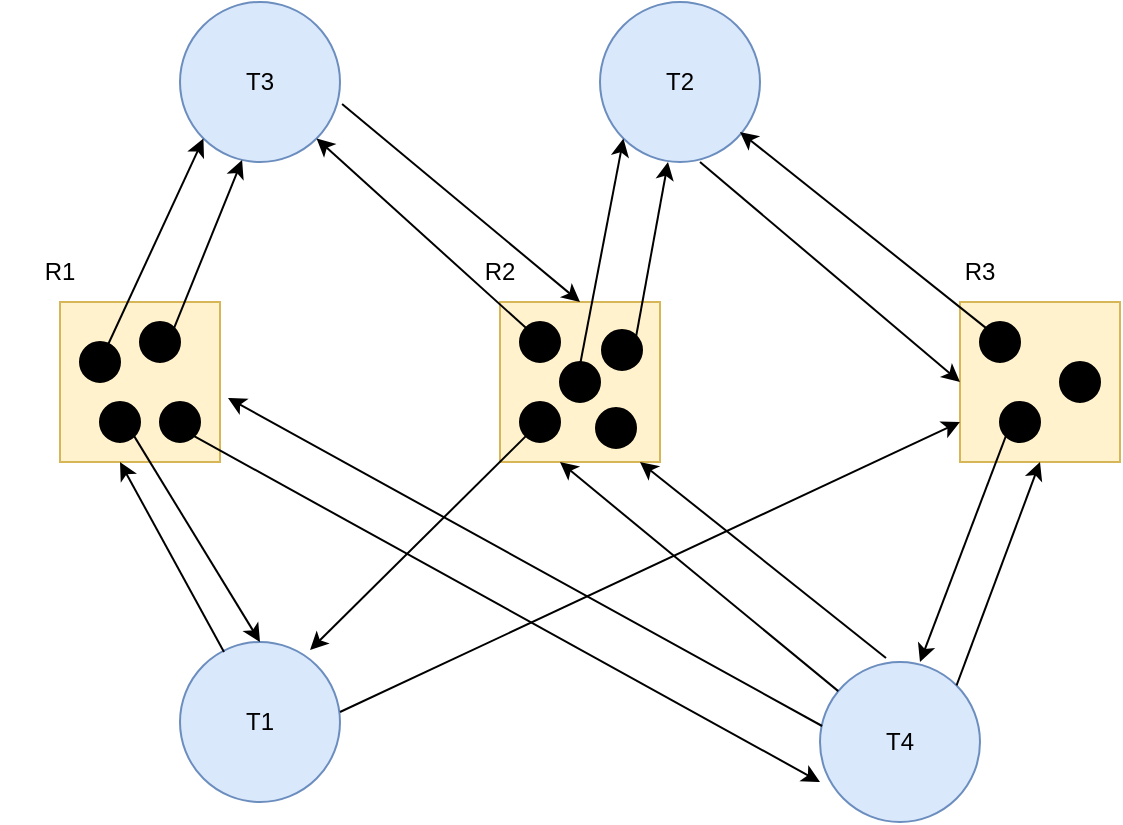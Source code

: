 <mxfile version="21.3.5" type="github">
  <diagram name="Page-1" id="d6JsxiD6XvF5Bs98oeP-">
    <mxGraphModel dx="716" dy="459" grid="1" gridSize="10" guides="1" tooltips="1" connect="1" arrows="1" fold="1" page="1" pageScale="1" pageWidth="827" pageHeight="1169" math="0" shadow="0">
      <root>
        <mxCell id="0" />
        <mxCell id="1" parent="0" />
        <mxCell id="AtIPnx-lDhPquPcdFTo_-1" value="" style="whiteSpace=wrap;html=1;aspect=fixed;fillColor=#fff2cc;strokeColor=#d6b656;" vertex="1" parent="1">
          <mxGeometry x="330" y="200" width="80" height="80" as="geometry" />
        </mxCell>
        <mxCell id="AtIPnx-lDhPquPcdFTo_-2" value="" style="whiteSpace=wrap;html=1;aspect=fixed;fillColor=#fff2cc;strokeColor=#d6b656;" vertex="1" parent="1">
          <mxGeometry x="110" y="200" width="80" height="80" as="geometry" />
        </mxCell>
        <mxCell id="AtIPnx-lDhPquPcdFTo_-3" value="" style="whiteSpace=wrap;html=1;aspect=fixed;fillColor=#fff2cc;strokeColor=#d6b656;" vertex="1" parent="1">
          <mxGeometry x="560" y="200" width="80" height="80" as="geometry" />
        </mxCell>
        <mxCell id="AtIPnx-lDhPquPcdFTo_-4" value="T3" style="ellipse;whiteSpace=wrap;html=1;aspect=fixed;fillColor=#dae8fc;strokeColor=#6c8ebf;" vertex="1" parent="1">
          <mxGeometry x="170" y="50" width="80" height="80" as="geometry" />
        </mxCell>
        <mxCell id="AtIPnx-lDhPquPcdFTo_-5" value="T2" style="ellipse;whiteSpace=wrap;html=1;aspect=fixed;fillColor=#dae8fc;strokeColor=#6c8ebf;" vertex="1" parent="1">
          <mxGeometry x="380" y="50" width="80" height="80" as="geometry" />
        </mxCell>
        <mxCell id="AtIPnx-lDhPquPcdFTo_-6" value="T1" style="ellipse;whiteSpace=wrap;html=1;aspect=fixed;fillColor=#dae8fc;strokeColor=#6c8ebf;" vertex="1" parent="1">
          <mxGeometry x="170" y="370" width="80" height="80" as="geometry" />
        </mxCell>
        <mxCell id="AtIPnx-lDhPquPcdFTo_-7" value="T4" style="ellipse;whiteSpace=wrap;html=1;aspect=fixed;fillColor=#dae8fc;strokeColor=#6c8ebf;" vertex="1" parent="1">
          <mxGeometry x="490" y="380" width="80" height="80" as="geometry" />
        </mxCell>
        <mxCell id="AtIPnx-lDhPquPcdFTo_-8" value="" style="ellipse;whiteSpace=wrap;html=1;aspect=fixed;fillColor=#000000;" vertex="1" parent="1">
          <mxGeometry x="120" y="220" width="20" height="20" as="geometry" />
        </mxCell>
        <mxCell id="AtIPnx-lDhPquPcdFTo_-9" value="" style="ellipse;whiteSpace=wrap;html=1;aspect=fixed;fillColor=#000000;" vertex="1" parent="1">
          <mxGeometry x="150" y="210" width="20" height="20" as="geometry" />
        </mxCell>
        <mxCell id="AtIPnx-lDhPquPcdFTo_-10" value="" style="ellipse;whiteSpace=wrap;html=1;aspect=fixed;fillColor=#000000;" vertex="1" parent="1">
          <mxGeometry x="130" y="250" width="20" height="20" as="geometry" />
        </mxCell>
        <mxCell id="AtIPnx-lDhPquPcdFTo_-11" value="" style="ellipse;whiteSpace=wrap;html=1;aspect=fixed;fillColor=#000000;" vertex="1" parent="1">
          <mxGeometry x="160" y="250" width="20" height="20" as="geometry" />
        </mxCell>
        <mxCell id="AtIPnx-lDhPquPcdFTo_-12" value="" style="ellipse;whiteSpace=wrap;html=1;aspect=fixed;fillColor=#000000;" vertex="1" parent="1">
          <mxGeometry x="340" y="210" width="20" height="20" as="geometry" />
        </mxCell>
        <mxCell id="AtIPnx-lDhPquPcdFTo_-13" value="" style="ellipse;whiteSpace=wrap;html=1;aspect=fixed;fillColor=#000000;" vertex="1" parent="1">
          <mxGeometry x="381" y="214" width="20" height="20" as="geometry" />
        </mxCell>
        <mxCell id="AtIPnx-lDhPquPcdFTo_-14" value="" style="ellipse;whiteSpace=wrap;html=1;aspect=fixed;fillColor=#000000;" vertex="1" parent="1">
          <mxGeometry x="340" y="250" width="20" height="20" as="geometry" />
        </mxCell>
        <mxCell id="AtIPnx-lDhPquPcdFTo_-15" value="" style="ellipse;whiteSpace=wrap;html=1;aspect=fixed;fillColor=#000000;" vertex="1" parent="1">
          <mxGeometry x="378" y="253" width="20" height="20" as="geometry" />
        </mxCell>
        <mxCell id="AtIPnx-lDhPquPcdFTo_-16" value="" style="ellipse;whiteSpace=wrap;html=1;aspect=fixed;fillColor=#000000;" vertex="1" parent="1">
          <mxGeometry x="360" y="230" width="20" height="20" as="geometry" />
        </mxCell>
        <mxCell id="AtIPnx-lDhPquPcdFTo_-17" value="" style="ellipse;whiteSpace=wrap;html=1;aspect=fixed;fillColor=#000000;" vertex="1" parent="1">
          <mxGeometry x="570" y="210" width="20" height="20" as="geometry" />
        </mxCell>
        <mxCell id="AtIPnx-lDhPquPcdFTo_-18" value="" style="ellipse;whiteSpace=wrap;html=1;aspect=fixed;fillColor=#000000;" vertex="1" parent="1">
          <mxGeometry x="580" y="250" width="20" height="20" as="geometry" />
        </mxCell>
        <mxCell id="AtIPnx-lDhPquPcdFTo_-19" value="" style="ellipse;whiteSpace=wrap;html=1;aspect=fixed;fillColor=#000000;" vertex="1" parent="1">
          <mxGeometry x="610" y="230" width="20" height="20" as="geometry" />
        </mxCell>
        <mxCell id="AtIPnx-lDhPquPcdFTo_-20" value="R1" style="text;html=1;strokeColor=none;fillColor=none;align=center;verticalAlign=middle;whiteSpace=wrap;rounded=0;" vertex="1" parent="1">
          <mxGeometry x="80" y="170" width="60" height="30" as="geometry" />
        </mxCell>
        <mxCell id="AtIPnx-lDhPquPcdFTo_-21" value="R2" style="text;html=1;strokeColor=none;fillColor=none;align=center;verticalAlign=middle;whiteSpace=wrap;rounded=0;" vertex="1" parent="1">
          <mxGeometry x="300" y="170" width="60" height="30" as="geometry" />
        </mxCell>
        <mxCell id="AtIPnx-lDhPquPcdFTo_-22" value="R3" style="text;html=1;strokeColor=none;fillColor=none;align=center;verticalAlign=middle;whiteSpace=wrap;rounded=0;" vertex="1" parent="1">
          <mxGeometry x="540" y="170" width="60" height="30" as="geometry" />
        </mxCell>
        <mxCell id="AtIPnx-lDhPquPcdFTo_-23" value="" style="endArrow=classic;html=1;rounded=0;entryX=0.388;entryY=0.988;entryDx=0;entryDy=0;entryPerimeter=0;exitX=1;exitY=0;exitDx=0;exitDy=0;" edge="1" parent="1" source="AtIPnx-lDhPquPcdFTo_-9" target="AtIPnx-lDhPquPcdFTo_-4">
          <mxGeometry width="50" height="50" relative="1" as="geometry">
            <mxPoint x="390" y="320" as="sourcePoint" />
            <mxPoint x="440" y="270" as="targetPoint" />
          </mxGeometry>
        </mxCell>
        <mxCell id="AtIPnx-lDhPquPcdFTo_-24" value="" style="endArrow=classic;html=1;rounded=0;entryX=1;entryY=1;entryDx=0;entryDy=0;exitX=0;exitY=0;exitDx=0;exitDy=0;" edge="1" parent="1" source="AtIPnx-lDhPquPcdFTo_-12" target="AtIPnx-lDhPquPcdFTo_-4">
          <mxGeometry width="50" height="50" relative="1" as="geometry">
            <mxPoint x="177" y="223" as="sourcePoint" />
            <mxPoint x="211" y="139" as="targetPoint" />
          </mxGeometry>
        </mxCell>
        <mxCell id="AtIPnx-lDhPquPcdFTo_-25" value="" style="endArrow=classic;html=1;rounded=0;entryX=1;entryY=1;entryDx=0;entryDy=0;exitX=0;exitY=0;exitDx=0;exitDy=0;" edge="1" parent="1" source="AtIPnx-lDhPquPcdFTo_-17">
          <mxGeometry width="50" height="50" relative="1" as="geometry">
            <mxPoint x="555" y="210" as="sourcePoint" />
            <mxPoint x="450" y="115" as="targetPoint" />
          </mxGeometry>
        </mxCell>
        <mxCell id="AtIPnx-lDhPquPcdFTo_-26" value="" style="endArrow=classic;html=1;rounded=0;entryX=1;entryY=1;entryDx=0;entryDy=0;exitX=0;exitY=0;exitDx=0;exitDy=0;" edge="1" parent="1">
          <mxGeometry width="50" height="50" relative="1" as="geometry">
            <mxPoint x="523" y="378" as="sourcePoint" />
            <mxPoint x="400" y="280" as="targetPoint" />
          </mxGeometry>
        </mxCell>
        <mxCell id="AtIPnx-lDhPquPcdFTo_-27" value="" style="endArrow=classic;html=1;rounded=0;entryX=1;entryY=1;entryDx=0;entryDy=0;exitX=1;exitY=0;exitDx=0;exitDy=0;" edge="1" parent="1" source="AtIPnx-lDhPquPcdFTo_-7">
          <mxGeometry width="50" height="50" relative="1" as="geometry">
            <mxPoint x="723" y="378" as="sourcePoint" />
            <mxPoint x="600" y="280" as="targetPoint" />
          </mxGeometry>
        </mxCell>
        <mxCell id="AtIPnx-lDhPquPcdFTo_-28" value="" style="endArrow=classic;html=1;rounded=0;entryX=1;entryY=1;entryDx=0;entryDy=0;exitX=0.275;exitY=0.063;exitDx=0;exitDy=0;exitPerimeter=0;" edge="1" parent="1" source="AtIPnx-lDhPquPcdFTo_-6">
          <mxGeometry width="50" height="50" relative="1" as="geometry">
            <mxPoint x="98" y="392" as="sourcePoint" />
            <mxPoint x="140" y="280" as="targetPoint" />
          </mxGeometry>
        </mxCell>
        <mxCell id="AtIPnx-lDhPquPcdFTo_-29" value="" style="endArrow=classic;html=1;rounded=0;entryX=1;entryY=1;entryDx=0;entryDy=0;" edge="1" parent="1" source="AtIPnx-lDhPquPcdFTo_-7">
          <mxGeometry width="50" height="50" relative="1" as="geometry">
            <mxPoint x="318" y="392" as="sourcePoint" />
            <mxPoint x="360" y="280" as="targetPoint" />
          </mxGeometry>
        </mxCell>
        <mxCell id="AtIPnx-lDhPquPcdFTo_-30" value="" style="endArrow=classic;html=1;rounded=0;entryX=0;entryY=1;entryDx=0;entryDy=0;exitX=1;exitY=0;exitDx=0;exitDy=0;" edge="1" parent="1" target="AtIPnx-lDhPquPcdFTo_-4">
          <mxGeometry width="50" height="50" relative="1" as="geometry">
            <mxPoint x="130" y="230" as="sourcePoint" />
            <mxPoint x="172" y="118" as="targetPoint" />
          </mxGeometry>
        </mxCell>
        <mxCell id="AtIPnx-lDhPquPcdFTo_-32" value="" style="endArrow=classic;html=1;rounded=0;entryX=1.05;entryY=0.6;entryDx=0;entryDy=0;entryPerimeter=0;exitX=0.013;exitY=0.4;exitDx=0;exitDy=0;exitPerimeter=0;" edge="1" parent="1" source="AtIPnx-lDhPquPcdFTo_-7" target="AtIPnx-lDhPquPcdFTo_-2">
          <mxGeometry width="50" height="50" relative="1" as="geometry">
            <mxPoint x="480" y="400" as="sourcePoint" />
            <mxPoint x="190" y="280" as="targetPoint" />
          </mxGeometry>
        </mxCell>
        <mxCell id="AtIPnx-lDhPquPcdFTo_-33" value="" style="endArrow=classic;html=1;rounded=0;entryX=0;entryY=0.75;entryDx=0;entryDy=0;entryPerimeter=0;exitX=1;exitY=1;exitDx=0;exitDy=0;" edge="1" parent="1" source="AtIPnx-lDhPquPcdFTo_-11" target="AtIPnx-lDhPquPcdFTo_-7">
          <mxGeometry width="50" height="50" relative="1" as="geometry">
            <mxPoint x="506" y="472" as="sourcePoint" />
            <mxPoint x="220" y="320" as="targetPoint" />
          </mxGeometry>
        </mxCell>
        <mxCell id="AtIPnx-lDhPquPcdFTo_-34" value="" style="endArrow=classic;html=1;rounded=0;entryX=1;entryY=1;entryDx=0;entryDy=0;exitX=1.013;exitY=0.638;exitDx=0;exitDy=0;exitPerimeter=0;" edge="1" parent="1" source="AtIPnx-lDhPquPcdFTo_-4">
          <mxGeometry width="50" height="50" relative="1" as="geometry">
            <mxPoint x="475" y="295" as="sourcePoint" />
            <mxPoint x="370" y="200" as="targetPoint" />
          </mxGeometry>
        </mxCell>
        <mxCell id="AtIPnx-lDhPquPcdFTo_-35" value="" style="endArrow=classic;html=1;rounded=0;entryX=1;entryY=1;entryDx=0;entryDy=0;" edge="1" parent="1">
          <mxGeometry width="50" height="50" relative="1" as="geometry">
            <mxPoint x="397" y="223" as="sourcePoint" />
            <mxPoint x="414" y="130" as="targetPoint" />
          </mxGeometry>
        </mxCell>
        <mxCell id="AtIPnx-lDhPquPcdFTo_-36" value="" style="endArrow=classic;html=1;rounded=0;entryX=0;entryY=1;entryDx=0;entryDy=0;exitX=1;exitY=0;exitDx=0;exitDy=0;" edge="1" parent="1" target="AtIPnx-lDhPquPcdFTo_-5">
          <mxGeometry width="50" height="50" relative="1" as="geometry">
            <mxPoint x="370" y="231.5" as="sourcePoint" />
            <mxPoint x="387" y="138.5" as="targetPoint" />
          </mxGeometry>
        </mxCell>
        <mxCell id="AtIPnx-lDhPquPcdFTo_-37" value="" style="endArrow=classic;html=1;rounded=0;entryX=0;entryY=0.5;entryDx=0;entryDy=0;exitX=1.013;exitY=0.638;exitDx=0;exitDy=0;exitPerimeter=0;" edge="1" parent="1" target="AtIPnx-lDhPquPcdFTo_-3">
          <mxGeometry width="50" height="50" relative="1" as="geometry">
            <mxPoint x="430" y="130" as="sourcePoint" />
            <mxPoint x="549" y="229" as="targetPoint" />
          </mxGeometry>
        </mxCell>
        <mxCell id="AtIPnx-lDhPquPcdFTo_-38" value="" style="endArrow=classic;html=1;rounded=0;entryX=1;entryY=1;entryDx=0;entryDy=0;exitX=0;exitY=1;exitDx=0;exitDy=0;" edge="1" parent="1" source="AtIPnx-lDhPquPcdFTo_-18">
          <mxGeometry width="50" height="50" relative="1" as="geometry">
            <mxPoint x="498" y="492" as="sourcePoint" />
            <mxPoint x="540" y="380" as="targetPoint" />
          </mxGeometry>
        </mxCell>
        <mxCell id="AtIPnx-lDhPquPcdFTo_-39" value="" style="endArrow=classic;html=1;rounded=0;entryX=0.5;entryY=0;entryDx=0;entryDy=0;exitX=1;exitY=1;exitDx=0;exitDy=0;" edge="1" parent="1" source="AtIPnx-lDhPquPcdFTo_-10" target="AtIPnx-lDhPquPcdFTo_-6">
          <mxGeometry width="50" height="50" relative="1" as="geometry">
            <mxPoint x="202" y="365" as="sourcePoint" />
            <mxPoint x="150" y="270" as="targetPoint" />
          </mxGeometry>
        </mxCell>
        <mxCell id="AtIPnx-lDhPquPcdFTo_-40" value="" style="endArrow=classic;html=1;rounded=0;entryX=0.813;entryY=0.05;entryDx=0;entryDy=0;exitX=0;exitY=1;exitDx=0;exitDy=0;entryPerimeter=0;" edge="1" parent="1" source="AtIPnx-lDhPquPcdFTo_-14" target="AtIPnx-lDhPquPcdFTo_-6">
          <mxGeometry width="50" height="50" relative="1" as="geometry">
            <mxPoint x="157" y="277" as="sourcePoint" />
            <mxPoint x="220" y="380" as="targetPoint" />
          </mxGeometry>
        </mxCell>
        <mxCell id="AtIPnx-lDhPquPcdFTo_-41" value="" style="endArrow=classic;html=1;rounded=0;entryX=0;entryY=0.75;entryDx=0;entryDy=0;exitX=0.275;exitY=0.063;exitDx=0;exitDy=0;exitPerimeter=0;" edge="1" parent="1" target="AtIPnx-lDhPquPcdFTo_-3">
          <mxGeometry width="50" height="50" relative="1" as="geometry">
            <mxPoint x="250" y="405" as="sourcePoint" />
            <mxPoint x="198" y="310" as="targetPoint" />
          </mxGeometry>
        </mxCell>
      </root>
    </mxGraphModel>
  </diagram>
</mxfile>

